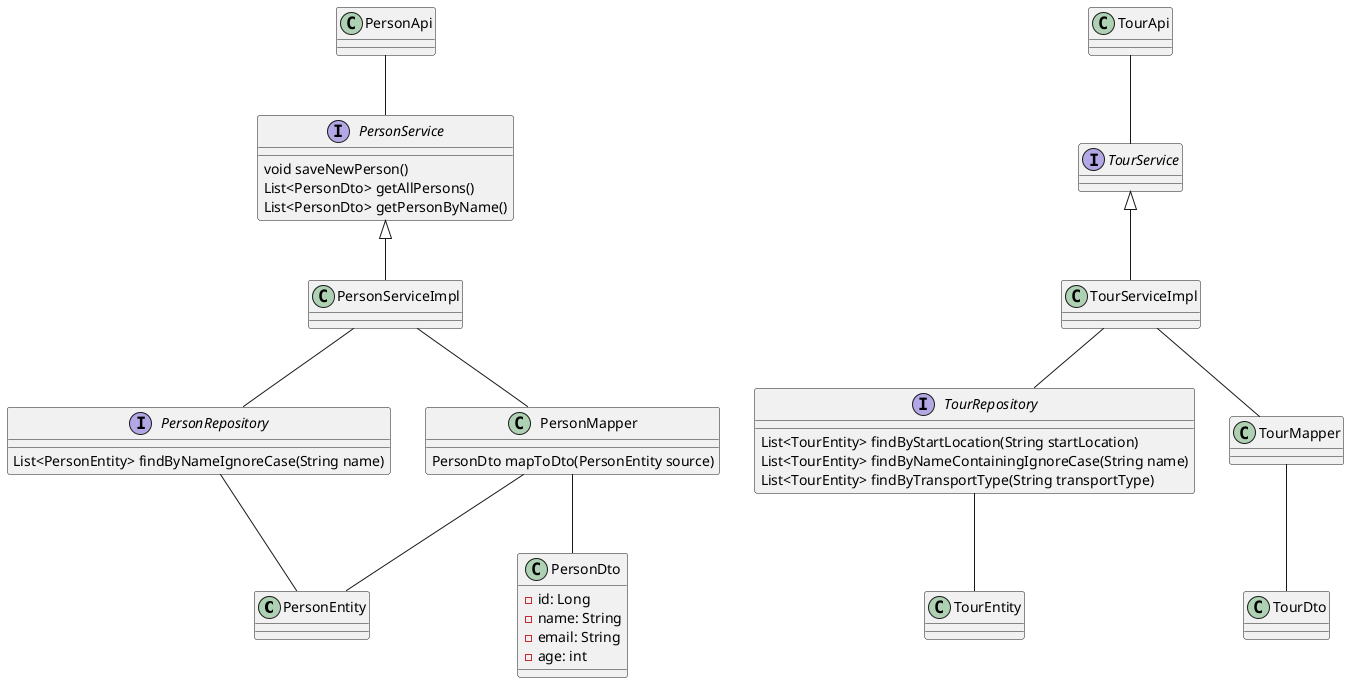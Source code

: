@startuml
class PersonEntity
class PersonMapper{
PersonDto mapToDto(PersonEntity source)
}
interface PersonRepository{
List<PersonEntity> findByNameIgnoreCase(String name)
}
interface TourRepository{
List<TourEntity> findByStartLocation(String startLocation)
List<TourEntity> findByNameContainingIgnoreCase(String name)
List<TourEntity> findByTransportType(String transportType)
}
class PersonApi
class TourApi
class PersonDto{
- id: Long
- name: String
- email: String
- age: int
}
class TourDto
interface PersonService{
void saveNewPerson()
List<PersonDto> getAllPersons()
List<PersonDto> getPersonByName()
}
interface TourService{
}
class PersonServiceImpl
class TourServiceImpl
class PersonMapper
class TourMapper{

}

PersonApi--PersonService
PersonService^--PersonServiceImpl
PersonServiceImpl--PersonRepository
PersonRepository--PersonEntity
PersonServiceImpl--PersonMapper
PersonMapper--PersonDto
PersonMapper--PersonEntity

TourApi--TourService
TourService^--TourServiceImpl
TourServiceImpl--TourRepository
TourRepository--TourEntity
TourServiceImpl--TourMapper
TourMapper--TourDto


@enduml